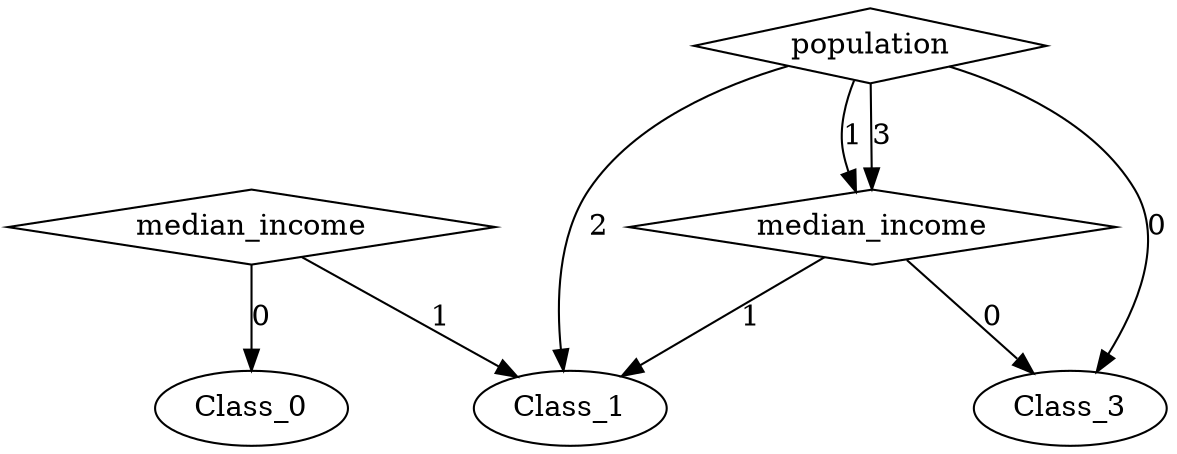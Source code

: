 digraph {
node [label=Class_1,style=""] Class_1
node [label=Class_0,style=""] Class_0
node [label=Class_1,style=""] Class_1
node [label=Class_3,style=""] Class_3
node [label=Class_1,style=""] Class_1
node [label=Class_3,style=""] Class_3
node [label=median_income,shape="diamond",style=""] 2
node [label=median_income,shape="diamond",style=""] 1
node [label=population,shape="diamond",style=""] 0

2 -> Class_1 [label="1"]
2 -> Class_0 [label="0"]
1 -> Class_1 [label="1"]
1 -> Class_3 [label="0"]
0 -> 1 [label="3"]
0 -> Class_1 [label="2"]
0 -> 1 [label="1"]
0 -> Class_3 [label="0"]
}